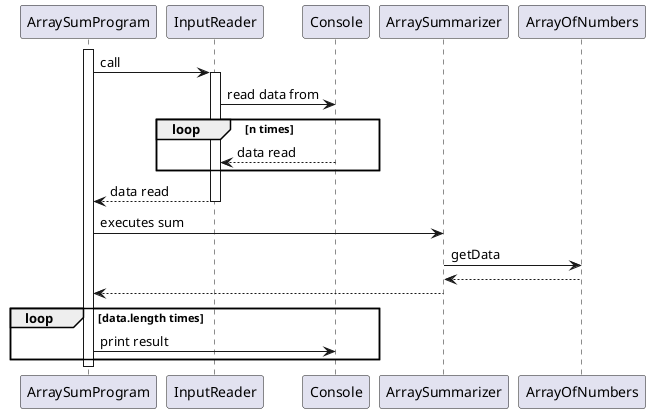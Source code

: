 @startuml

participant ArraySumProgram 

activate ArraySumProgram
ArraySumProgram -> InputReader : call

activate InputReader
InputReader -> Console : read data from
	loop n times
	InputReader <-- Console : data read
	end
ArraySumProgram <-- InputReader : data read
deactivate InputReader
ArraySumProgram -> ArraySummarizer : executes sum
ArraySummarizer -> ArrayOfNumbers : getData
ArraySummarizer <-- ArrayOfNumbers 
ArraySumProgram <-- ArraySummarizer
loop data.length times 
	ArraySumProgram -> Console : print result
end
deactivate ArraySumProgram
@enduml
